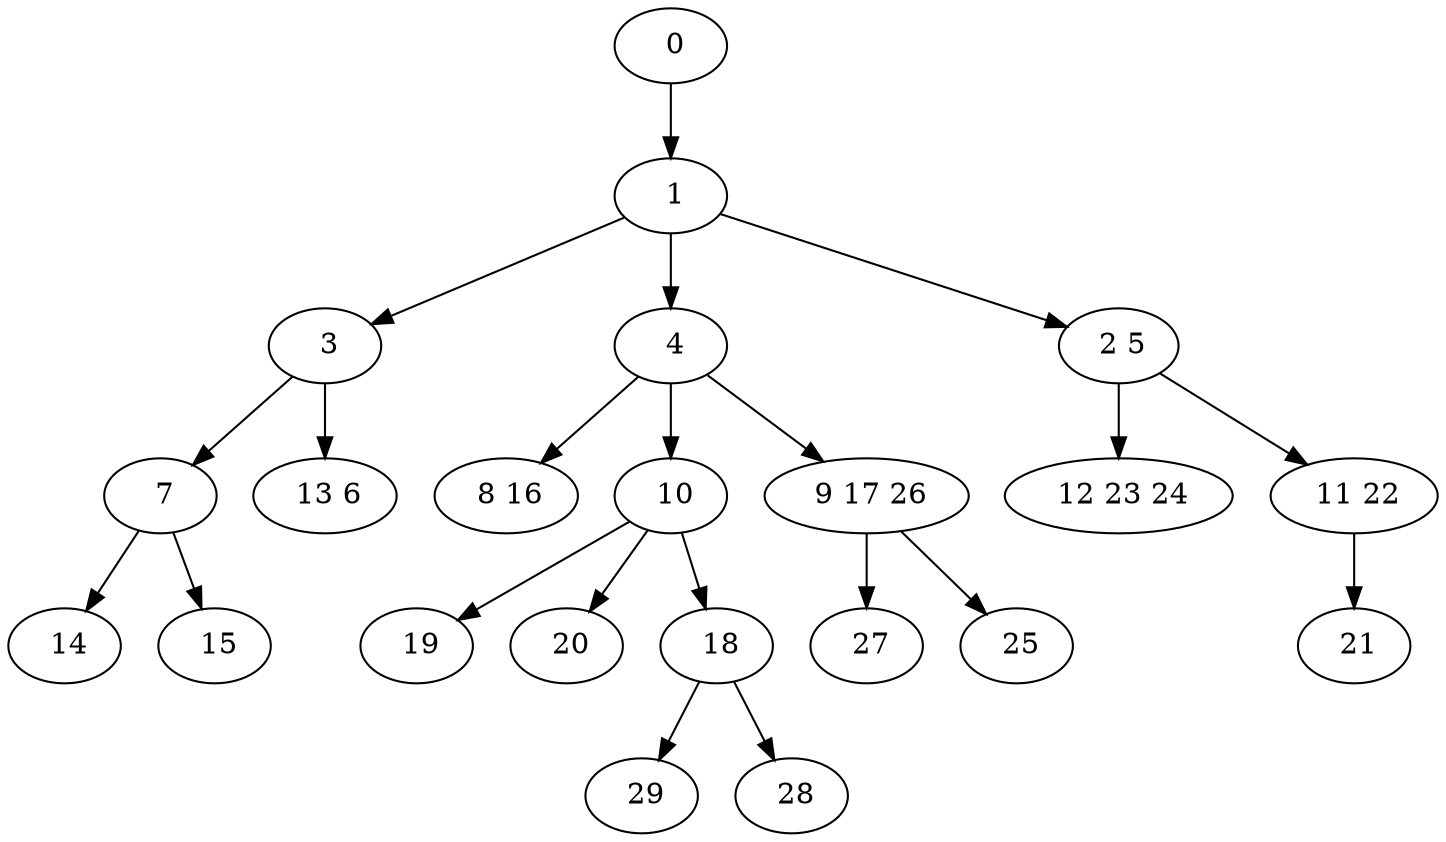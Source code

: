 digraph mytree {
" 0" -> " 1";
" 14";
" 8 16";
" 1" -> " 3";
" 1" -> " 4";
" 1" -> " 2 5";
" 3" -> " 7";
" 3" -> " 13 6";
" 4" -> " 8 16";
" 4" -> " 10";
" 4" -> " 9 17 26";
" 7" -> " 14";
" 7" -> " 15";
" 13 6";
" 2 5" -> " 12 23 24";
" 2 5" -> " 11 22";
" 10" -> " 19";
" 10" -> " 20";
" 10" -> " 18";
" 9 17 26" -> " 27";
" 9 17 26" -> " 25";
" 19";
" 20";
" 18" -> " 29";
" 18" -> " 28";
" 29";
" 12 23 24";
" 28";
" 11 22" -> " 21";
" 21";
" 27";
" 25";
" 15";
}
